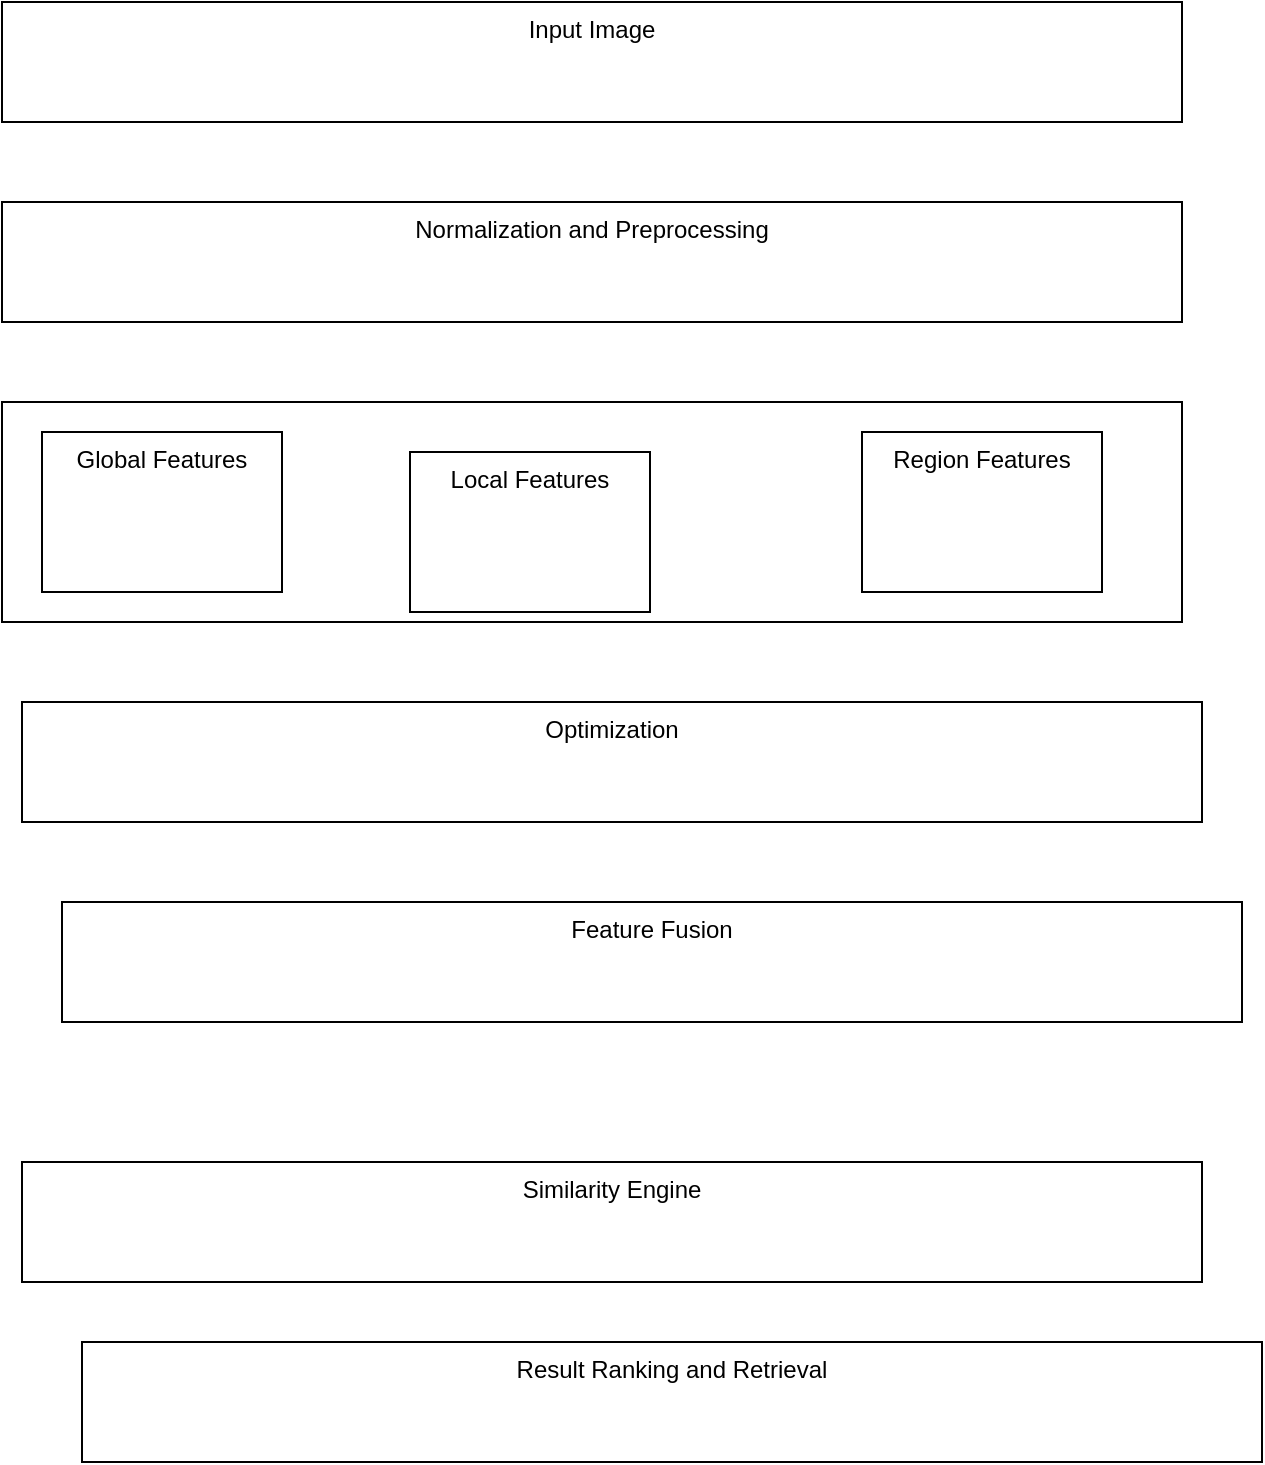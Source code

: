 <mxfile version="26.0.13">
  <diagram name="Page-1" id="_PgdA27MyeEq9SzPlQA4">
    <mxGraphModel dx="1002" dy="531" grid="1" gridSize="10" guides="1" tooltips="1" connect="1" arrows="1" fold="1" page="1" pageScale="1" pageWidth="827" pageHeight="1169" math="0" shadow="0">
      <root>
        <mxCell id="0" />
        <mxCell id="1" parent="0" />
        <mxCell id="iCN0Y-eOeh__a_nEtTsd-1" value="Input Image" style="rounded=0;whiteSpace=wrap;html=1;verticalAlign=top;" vertex="1" parent="1">
          <mxGeometry x="150" y="60" width="590" height="60" as="geometry" />
        </mxCell>
        <mxCell id="iCN0Y-eOeh__a_nEtTsd-2" value="Normalization and Preprocessing" style="rounded=0;whiteSpace=wrap;html=1;verticalAlign=top;" vertex="1" parent="1">
          <mxGeometry x="150" y="160" width="590" height="60" as="geometry" />
        </mxCell>
        <mxCell id="iCN0Y-eOeh__a_nEtTsd-3" value="" style="rounded=0;whiteSpace=wrap;html=1;verticalAlign=top;" vertex="1" parent="1">
          <mxGeometry x="150" y="260" width="590" height="110" as="geometry" />
        </mxCell>
        <mxCell id="iCN0Y-eOeh__a_nEtTsd-4" value="Optimization" style="rounded=0;whiteSpace=wrap;html=1;verticalAlign=top;" vertex="1" parent="1">
          <mxGeometry x="160" y="410" width="590" height="60" as="geometry" />
        </mxCell>
        <mxCell id="iCN0Y-eOeh__a_nEtTsd-5" value="Feature Fusion" style="rounded=0;whiteSpace=wrap;html=1;verticalAlign=top;" vertex="1" parent="1">
          <mxGeometry x="180" y="510" width="590" height="60" as="geometry" />
        </mxCell>
        <mxCell id="iCN0Y-eOeh__a_nEtTsd-6" value="Similarity Engine" style="rounded=0;whiteSpace=wrap;html=1;verticalAlign=top;" vertex="1" parent="1">
          <mxGeometry x="160" y="640" width="590" height="60" as="geometry" />
        </mxCell>
        <mxCell id="iCN0Y-eOeh__a_nEtTsd-7" value="Result Ranking and Retrieval" style="rounded=0;whiteSpace=wrap;html=1;verticalAlign=top;" vertex="1" parent="1">
          <mxGeometry x="190" y="730" width="590" height="60" as="geometry" />
        </mxCell>
        <mxCell id="iCN0Y-eOeh__a_nEtTsd-8" value="Global Features" style="rounded=0;whiteSpace=wrap;html=1;verticalAlign=top;" vertex="1" parent="1">
          <mxGeometry x="170" y="275" width="120" height="80" as="geometry" />
        </mxCell>
        <mxCell id="iCN0Y-eOeh__a_nEtTsd-9" value="Local Features" style="rounded=0;whiteSpace=wrap;html=1;verticalAlign=top;" vertex="1" parent="1">
          <mxGeometry x="354" y="285" width="120" height="80" as="geometry" />
        </mxCell>
        <mxCell id="iCN0Y-eOeh__a_nEtTsd-10" value="Region Features" style="rounded=0;whiteSpace=wrap;html=1;verticalAlign=top;" vertex="1" parent="1">
          <mxGeometry x="580" y="275" width="120" height="80" as="geometry" />
        </mxCell>
      </root>
    </mxGraphModel>
  </diagram>
</mxfile>
